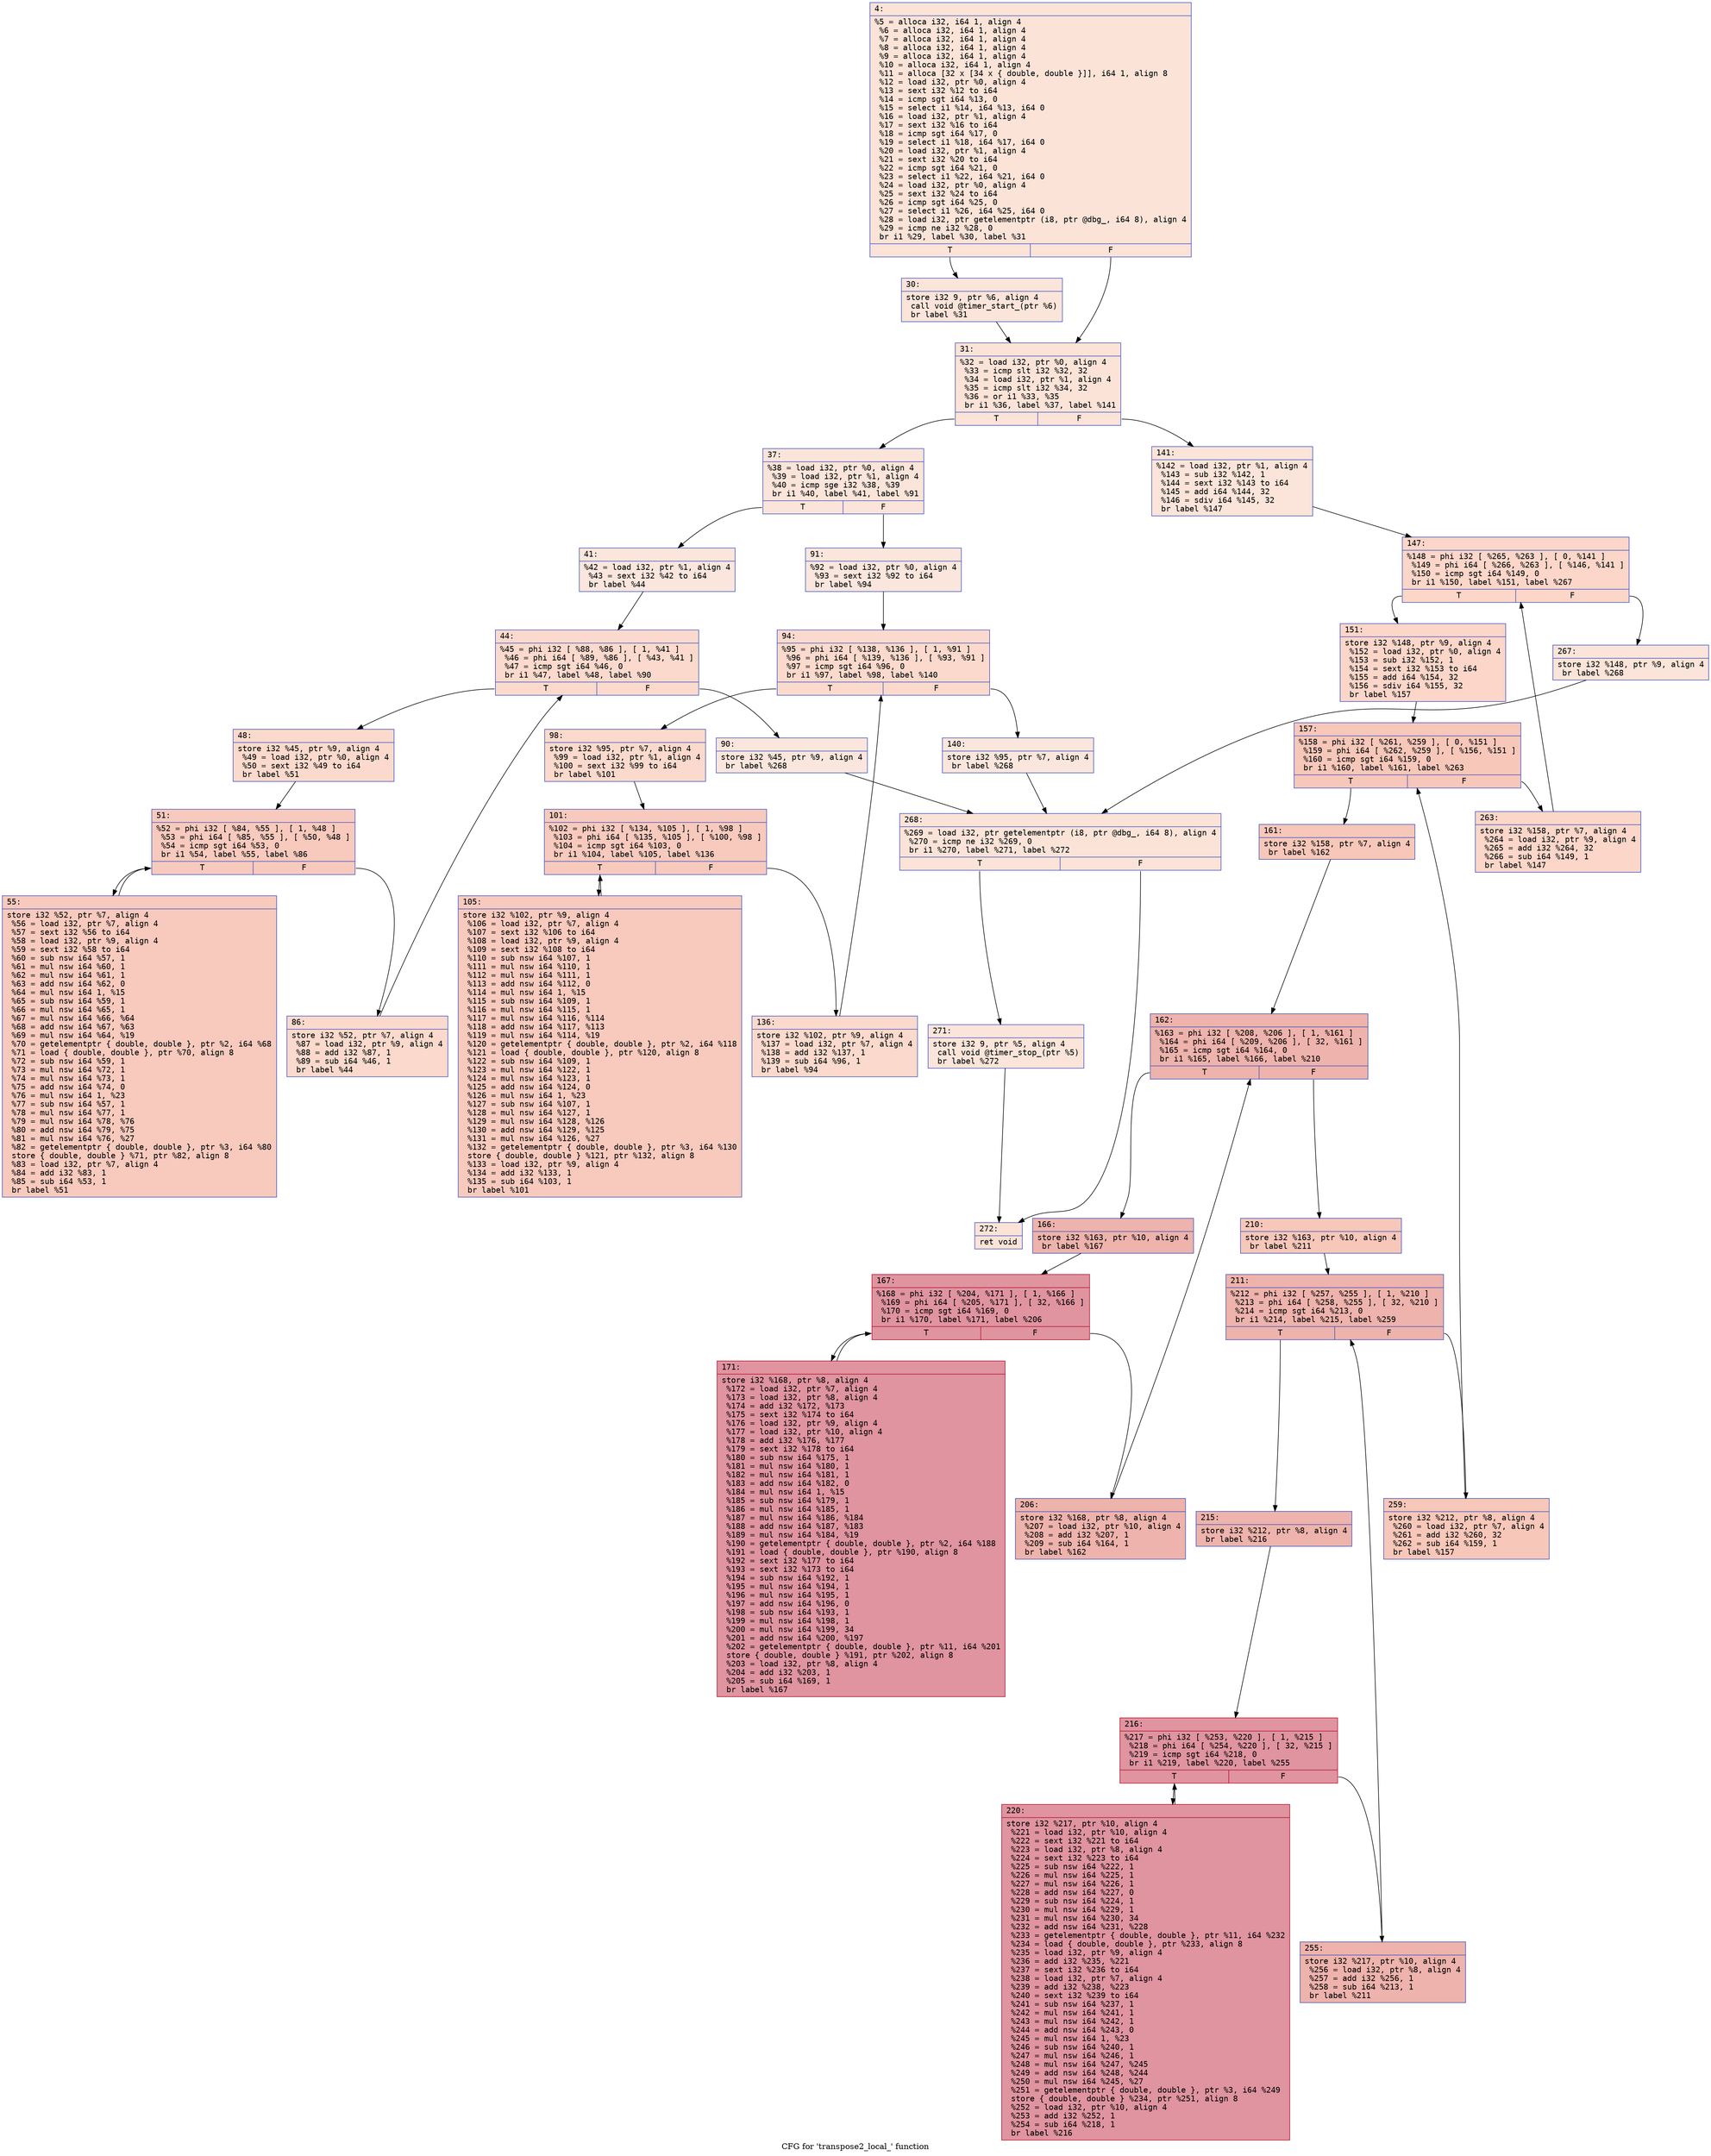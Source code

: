 digraph "CFG for 'transpose2_local_' function" {
	label="CFG for 'transpose2_local_' function";

	Node0x55cdf5d8cbe0 [shape=record,color="#3d50c3ff", style=filled, fillcolor="#f6bfa670" fontname="Courier",label="{4:\l|  %5 = alloca i32, i64 1, align 4\l  %6 = alloca i32, i64 1, align 4\l  %7 = alloca i32, i64 1, align 4\l  %8 = alloca i32, i64 1, align 4\l  %9 = alloca i32, i64 1, align 4\l  %10 = alloca i32, i64 1, align 4\l  %11 = alloca [32 x [34 x \{ double, double \}]], i64 1, align 8\l  %12 = load i32, ptr %0, align 4\l  %13 = sext i32 %12 to i64\l  %14 = icmp sgt i64 %13, 0\l  %15 = select i1 %14, i64 %13, i64 0\l  %16 = load i32, ptr %1, align 4\l  %17 = sext i32 %16 to i64\l  %18 = icmp sgt i64 %17, 0\l  %19 = select i1 %18, i64 %17, i64 0\l  %20 = load i32, ptr %1, align 4\l  %21 = sext i32 %20 to i64\l  %22 = icmp sgt i64 %21, 0\l  %23 = select i1 %22, i64 %21, i64 0\l  %24 = load i32, ptr %0, align 4\l  %25 = sext i32 %24 to i64\l  %26 = icmp sgt i64 %25, 0\l  %27 = select i1 %26, i64 %25, i64 0\l  %28 = load i32, ptr getelementptr (i8, ptr @dbg_, i64 8), align 4\l  %29 = icmp ne i32 %28, 0\l  br i1 %29, label %30, label %31\l|{<s0>T|<s1>F}}"];
	Node0x55cdf5d8cbe0:s0 -> Node0x55cdf5d8d900[tooltip="4 -> 30\nProbability 62.50%" ];
	Node0x55cdf5d8cbe0:s1 -> Node0x55cdf5d8d950[tooltip="4 -> 31\nProbability 37.50%" ];
	Node0x55cdf5d8d900 [shape=record,color="#3d50c3ff", style=filled, fillcolor="#f5c1a970" fontname="Courier",label="{30:\l|  store i32 9, ptr %6, align 4\l  call void @timer_start_(ptr %6)\l  br label %31\l}"];
	Node0x55cdf5d8d900 -> Node0x55cdf5d8d950[tooltip="30 -> 31\nProbability 100.00%" ];
	Node0x55cdf5d8d950 [shape=record,color="#3d50c3ff", style=filled, fillcolor="#f6bfa670" fontname="Courier",label="{31:\l|  %32 = load i32, ptr %0, align 4\l  %33 = icmp slt i32 %32, 32\l  %34 = load i32, ptr %1, align 4\l  %35 = icmp slt i32 %34, 32\l  %36 = or i1 %33, %35\l  br i1 %36, label %37, label %141\l|{<s0>T|<s1>F}}"];
	Node0x55cdf5d8d950:s0 -> Node0x55cdf5d8df00[tooltip="31 -> 37\nProbability 50.00%" ];
	Node0x55cdf5d8d950:s1 -> Node0x55cdf5d8df50[tooltip="31 -> 141\nProbability 50.00%" ];
	Node0x55cdf5d8df00 [shape=record,color="#3d50c3ff", style=filled, fillcolor="#f5c1a970" fontname="Courier",label="{37:\l|  %38 = load i32, ptr %0, align 4\l  %39 = load i32, ptr %1, align 4\l  %40 = icmp sge i32 %38, %39\l  br i1 %40, label %41, label %91\l|{<s0>T|<s1>F}}"];
	Node0x55cdf5d8df00:s0 -> Node0x55cdf5d8e1e0[tooltip="37 -> 41\nProbability 50.00%" ];
	Node0x55cdf5d8df00:s1 -> Node0x55cdf5d8e230[tooltip="37 -> 91\nProbability 50.00%" ];
	Node0x55cdf5d8e1e0 [shape=record,color="#3d50c3ff", style=filled, fillcolor="#f3c7b170" fontname="Courier",label="{41:\l|  %42 = load i32, ptr %1, align 4\l  %43 = sext i32 %42 to i64\l  br label %44\l}"];
	Node0x55cdf5d8e1e0 -> Node0x55cdf5d8e420[tooltip="41 -> 44\nProbability 100.00%" ];
	Node0x55cdf5d8e420 [shape=record,color="#3d50c3ff", style=filled, fillcolor="#f7ac8e70" fontname="Courier",label="{44:\l|  %45 = phi i32 [ %88, %86 ], [ 1, %41 ]\l  %46 = phi i64 [ %89, %86 ], [ %43, %41 ]\l  %47 = icmp sgt i64 %46, 0\l  br i1 %47, label %48, label %90\l|{<s0>T|<s1>F}}"];
	Node0x55cdf5d8e420:s0 -> Node0x55cdf5d8ee90[tooltip="44 -> 48\nProbability 96.88%" ];
	Node0x55cdf5d8e420:s1 -> Node0x55cdf5d8eee0[tooltip="44 -> 90\nProbability 3.12%" ];
	Node0x55cdf5d8ee90 [shape=record,color="#3d50c3ff", style=filled, fillcolor="#f7ac8e70" fontname="Courier",label="{48:\l|  store i32 %45, ptr %9, align 4\l  %49 = load i32, ptr %0, align 4\l  %50 = sext i32 %49 to i64\l  br label %51\l}"];
	Node0x55cdf5d8ee90 -> Node0x55cdf5d8f170[tooltip="48 -> 51\nProbability 100.00%" ];
	Node0x55cdf5d8f170 [shape=record,color="#3d50c3ff", style=filled, fillcolor="#ef886b70" fontname="Courier",label="{51:\l|  %52 = phi i32 [ %84, %55 ], [ 1, %48 ]\l  %53 = phi i64 [ %85, %55 ], [ %50, %48 ]\l  %54 = icmp sgt i64 %53, 0\l  br i1 %54, label %55, label %86\l|{<s0>T|<s1>F}}"];
	Node0x55cdf5d8f170:s0 -> Node0x55cdf5d8f230[tooltip="51 -> 55\nProbability 96.88%" ];
	Node0x55cdf5d8f170:s1 -> Node0x55cdf5d8e4e0[tooltip="51 -> 86\nProbability 3.12%" ];
	Node0x55cdf5d8f230 [shape=record,color="#3d50c3ff", style=filled, fillcolor="#ef886b70" fontname="Courier",label="{55:\l|  store i32 %52, ptr %7, align 4\l  %56 = load i32, ptr %7, align 4\l  %57 = sext i32 %56 to i64\l  %58 = load i32, ptr %9, align 4\l  %59 = sext i32 %58 to i64\l  %60 = sub nsw i64 %57, 1\l  %61 = mul nsw i64 %60, 1\l  %62 = mul nsw i64 %61, 1\l  %63 = add nsw i64 %62, 0\l  %64 = mul nsw i64 1, %15\l  %65 = sub nsw i64 %59, 1\l  %66 = mul nsw i64 %65, 1\l  %67 = mul nsw i64 %66, %64\l  %68 = add nsw i64 %67, %63\l  %69 = mul nsw i64 %64, %19\l  %70 = getelementptr \{ double, double \}, ptr %2, i64 %68\l  %71 = load \{ double, double \}, ptr %70, align 8\l  %72 = sub nsw i64 %59, 1\l  %73 = mul nsw i64 %72, 1\l  %74 = mul nsw i64 %73, 1\l  %75 = add nsw i64 %74, 0\l  %76 = mul nsw i64 1, %23\l  %77 = sub nsw i64 %57, 1\l  %78 = mul nsw i64 %77, 1\l  %79 = mul nsw i64 %78, %76\l  %80 = add nsw i64 %79, %75\l  %81 = mul nsw i64 %76, %27\l  %82 = getelementptr \{ double, double \}, ptr %3, i64 %80\l  store \{ double, double \} %71, ptr %82, align 8\l  %83 = load i32, ptr %7, align 4\l  %84 = add i32 %83, 1\l  %85 = sub i64 %53, 1\l  br label %51\l}"];
	Node0x55cdf5d8f230 -> Node0x55cdf5d8f170[tooltip="55 -> 51\nProbability 100.00%" ];
	Node0x55cdf5d8e4e0 [shape=record,color="#3d50c3ff", style=filled, fillcolor="#f7ac8e70" fontname="Courier",label="{86:\l|  store i32 %52, ptr %7, align 4\l  %87 = load i32, ptr %9, align 4\l  %88 = add i32 %87, 1\l  %89 = sub i64 %46, 1\l  br label %44\l}"];
	Node0x55cdf5d8e4e0 -> Node0x55cdf5d8e420[tooltip="86 -> 44\nProbability 100.00%" ];
	Node0x55cdf5d8eee0 [shape=record,color="#3d50c3ff", style=filled, fillcolor="#f3c7b170" fontname="Courier",label="{90:\l|  store i32 %45, ptr %9, align 4\l  br label %268\l}"];
	Node0x55cdf5d8eee0 -> Node0x55cdf5d90af0[tooltip="90 -> 268\nProbability 100.00%" ];
	Node0x55cdf5d8e230 [shape=record,color="#3d50c3ff", style=filled, fillcolor="#f3c7b170" fontname="Courier",label="{91:\l|  %92 = load i32, ptr %0, align 4\l  %93 = sext i32 %92 to i64\l  br label %94\l}"];
	Node0x55cdf5d8e230 -> Node0x55cdf5d90ca0[tooltip="91 -> 94\nProbability 100.00%" ];
	Node0x55cdf5d90ca0 [shape=record,color="#3d50c3ff", style=filled, fillcolor="#f7ac8e70" fontname="Courier",label="{94:\l|  %95 = phi i32 [ %138, %136 ], [ 1, %91 ]\l  %96 = phi i64 [ %139, %136 ], [ %93, %91 ]\l  %97 = icmp sgt i64 %96, 0\l  br i1 %97, label %98, label %140\l|{<s0>T|<s1>F}}"];
	Node0x55cdf5d90ca0:s0 -> Node0x55cdf5d8e7d0[tooltip="94 -> 98\nProbability 96.88%" ];
	Node0x55cdf5d90ca0:s1 -> Node0x55cdf5d8e820[tooltip="94 -> 140\nProbability 3.12%" ];
	Node0x55cdf5d8e7d0 [shape=record,color="#3d50c3ff", style=filled, fillcolor="#f7ac8e70" fontname="Courier",label="{98:\l|  store i32 %95, ptr %7, align 4\l  %99 = load i32, ptr %1, align 4\l  %100 = sext i32 %99 to i64\l  br label %101\l}"];
	Node0x55cdf5d8e7d0 -> Node0x55cdf5d8eab0[tooltip="98 -> 101\nProbability 100.00%" ];
	Node0x55cdf5d8eab0 [shape=record,color="#3d50c3ff", style=filled, fillcolor="#ef886b70" fontname="Courier",label="{101:\l|  %102 = phi i32 [ %134, %105 ], [ 1, %98 ]\l  %103 = phi i64 [ %135, %105 ], [ %100, %98 ]\l  %104 = icmp sgt i64 %103, 0\l  br i1 %104, label %105, label %136\l|{<s0>T|<s1>F}}"];
	Node0x55cdf5d8eab0:s0 -> Node0x55cdf5d8eb70[tooltip="101 -> 105\nProbability 96.88%" ];
	Node0x55cdf5d8eab0:s1 -> Node0x55cdf5d90d60[tooltip="101 -> 136\nProbability 3.12%" ];
	Node0x55cdf5d8eb70 [shape=record,color="#3d50c3ff", style=filled, fillcolor="#ef886b70" fontname="Courier",label="{105:\l|  store i32 %102, ptr %9, align 4\l  %106 = load i32, ptr %7, align 4\l  %107 = sext i32 %106 to i64\l  %108 = load i32, ptr %9, align 4\l  %109 = sext i32 %108 to i64\l  %110 = sub nsw i64 %107, 1\l  %111 = mul nsw i64 %110, 1\l  %112 = mul nsw i64 %111, 1\l  %113 = add nsw i64 %112, 0\l  %114 = mul nsw i64 1, %15\l  %115 = sub nsw i64 %109, 1\l  %116 = mul nsw i64 %115, 1\l  %117 = mul nsw i64 %116, %114\l  %118 = add nsw i64 %117, %113\l  %119 = mul nsw i64 %114, %19\l  %120 = getelementptr \{ double, double \}, ptr %2, i64 %118\l  %121 = load \{ double, double \}, ptr %120, align 8\l  %122 = sub nsw i64 %109, 1\l  %123 = mul nsw i64 %122, 1\l  %124 = mul nsw i64 %123, 1\l  %125 = add nsw i64 %124, 0\l  %126 = mul nsw i64 1, %23\l  %127 = sub nsw i64 %107, 1\l  %128 = mul nsw i64 %127, 1\l  %129 = mul nsw i64 %128, %126\l  %130 = add nsw i64 %129, %125\l  %131 = mul nsw i64 %126, %27\l  %132 = getelementptr \{ double, double \}, ptr %3, i64 %130\l  store \{ double, double \} %121, ptr %132, align 8\l  %133 = load i32, ptr %9, align 4\l  %134 = add i32 %133, 1\l  %135 = sub i64 %103, 1\l  br label %101\l}"];
	Node0x55cdf5d8eb70 -> Node0x55cdf5d8eab0[tooltip="105 -> 101\nProbability 100.00%" ];
	Node0x55cdf5d90d60 [shape=record,color="#3d50c3ff", style=filled, fillcolor="#f7ac8e70" fontname="Courier",label="{136:\l|  store i32 %102, ptr %9, align 4\l  %137 = load i32, ptr %7, align 4\l  %138 = add i32 %137, 1\l  %139 = sub i64 %96, 1\l  br label %94\l}"];
	Node0x55cdf5d90d60 -> Node0x55cdf5d90ca0[tooltip="136 -> 94\nProbability 100.00%" ];
	Node0x55cdf5d8e820 [shape=record,color="#3d50c3ff", style=filled, fillcolor="#f3c7b170" fontname="Courier",label="{140:\l|  store i32 %95, ptr %7, align 4\l  br label %268\l}"];
	Node0x55cdf5d8e820 -> Node0x55cdf5d90af0[tooltip="140 -> 268\nProbability 100.00%" ];
	Node0x55cdf5d8df50 [shape=record,color="#3d50c3ff", style=filled, fillcolor="#f5c1a970" fontname="Courier",label="{141:\l|  %142 = load i32, ptr %1, align 4\l  %143 = sub i32 %142, 1\l  %144 = sext i32 %143 to i64\l  %145 = add i64 %144, 32\l  %146 = sdiv i64 %145, 32\l  br label %147\l}"];
	Node0x55cdf5d8df50 -> Node0x55cdf5d93740[tooltip="141 -> 147\nProbability 100.00%" ];
	Node0x55cdf5d93740 [shape=record,color="#3d50c3ff", style=filled, fillcolor="#f6a38570" fontname="Courier",label="{147:\l|  %148 = phi i32 [ %265, %263 ], [ 0, %141 ]\l  %149 = phi i64 [ %266, %263 ], [ %146, %141 ]\l  %150 = icmp sgt i64 %149, 0\l  br i1 %150, label %151, label %267\l|{<s0>T|<s1>F}}"];
	Node0x55cdf5d93740:s0 -> Node0x55cdf5d93a60[tooltip="147 -> 151\nProbability 96.88%" ];
	Node0x55cdf5d93740:s1 -> Node0x55cdf5d93ab0[tooltip="147 -> 267\nProbability 3.12%" ];
	Node0x55cdf5d93a60 [shape=record,color="#3d50c3ff", style=filled, fillcolor="#f6a38570" fontname="Courier",label="{151:\l|  store i32 %148, ptr %9, align 4\l  %152 = load i32, ptr %0, align 4\l  %153 = sub i32 %152, 1\l  %154 = sext i32 %153 to i64\l  %155 = add i64 %154, 32\l  %156 = sdiv i64 %155, 32\l  br label %157\l}"];
	Node0x55cdf5d93a60 -> Node0x55cdf5d93ef0[tooltip="151 -> 157\nProbability 100.00%" ];
	Node0x55cdf5d93ef0 [shape=record,color="#3d50c3ff", style=filled, fillcolor="#ec7f6370" fontname="Courier",label="{157:\l|  %158 = phi i32 [ %261, %259 ], [ 0, %151 ]\l  %159 = phi i64 [ %262, %259 ], [ %156, %151 ]\l  %160 = icmp sgt i64 %159, 0\l  br i1 %160, label %161, label %263\l|{<s0>T|<s1>F}}"];
	Node0x55cdf5d93ef0:s0 -> Node0x55cdf5d94210[tooltip="157 -> 161\nProbability 96.88%" ];
	Node0x55cdf5d93ef0:s1 -> Node0x55cdf5d93800[tooltip="157 -> 263\nProbability 3.12%" ];
	Node0x55cdf5d94210 [shape=record,color="#3d50c3ff", style=filled, fillcolor="#ec7f6370" fontname="Courier",label="{161:\l|  store i32 %158, ptr %7, align 4\l  br label %162\l}"];
	Node0x55cdf5d94210 -> Node0x55cdf5d943b0[tooltip="161 -> 162\nProbability 100.00%" ];
	Node0x55cdf5d943b0 [shape=record,color="#3d50c3ff", style=filled, fillcolor="#d6524470" fontname="Courier",label="{162:\l|  %163 = phi i32 [ %208, %206 ], [ 1, %161 ]\l  %164 = phi i64 [ %209, %206 ], [ 32, %161 ]\l  %165 = icmp sgt i64 %164, 0\l  br i1 %165, label %166, label %210\l|{<s0>T|<s1>F}}"];
	Node0x55cdf5d943b0:s0 -> Node0x55cdf5d94700[tooltip="162 -> 166\nProbability 96.88%" ];
	Node0x55cdf5d943b0:s1 -> Node0x55cdf5d94750[tooltip="162 -> 210\nProbability 3.12%" ];
	Node0x55cdf5d94700 [shape=record,color="#3d50c3ff", style=filled, fillcolor="#d6524470" fontname="Courier",label="{166:\l|  store i32 %163, ptr %10, align 4\l  br label %167\l}"];
	Node0x55cdf5d94700 -> Node0x55cdf5d94930[tooltip="166 -> 167\nProbability 100.00%" ];
	Node0x55cdf5d94930 [shape=record,color="#b70d28ff", style=filled, fillcolor="#b70d2870" fontname="Courier",label="{167:\l|  %168 = phi i32 [ %204, %171 ], [ 1, %166 ]\l  %169 = phi i64 [ %205, %171 ], [ 32, %166 ]\l  %170 = icmp sgt i64 %169, 0\l  br i1 %170, label %171, label %206\l|{<s0>T|<s1>F}}"];
	Node0x55cdf5d94930:s0 -> Node0x55cdf5d94a20[tooltip="167 -> 171\nProbability 96.88%" ];
	Node0x55cdf5d94930:s1 -> Node0x55cdf5d94470[tooltip="167 -> 206\nProbability 3.12%" ];
	Node0x55cdf5d94a20 [shape=record,color="#b70d28ff", style=filled, fillcolor="#b70d2870" fontname="Courier",label="{171:\l|  store i32 %168, ptr %8, align 4\l  %172 = load i32, ptr %7, align 4\l  %173 = load i32, ptr %8, align 4\l  %174 = add i32 %172, %173\l  %175 = sext i32 %174 to i64\l  %176 = load i32, ptr %9, align 4\l  %177 = load i32, ptr %10, align 4\l  %178 = add i32 %176, %177\l  %179 = sext i32 %178 to i64\l  %180 = sub nsw i64 %175, 1\l  %181 = mul nsw i64 %180, 1\l  %182 = mul nsw i64 %181, 1\l  %183 = add nsw i64 %182, 0\l  %184 = mul nsw i64 1, %15\l  %185 = sub nsw i64 %179, 1\l  %186 = mul nsw i64 %185, 1\l  %187 = mul nsw i64 %186, %184\l  %188 = add nsw i64 %187, %183\l  %189 = mul nsw i64 %184, %19\l  %190 = getelementptr \{ double, double \}, ptr %2, i64 %188\l  %191 = load \{ double, double \}, ptr %190, align 8\l  %192 = sext i32 %177 to i64\l  %193 = sext i32 %173 to i64\l  %194 = sub nsw i64 %192, 1\l  %195 = mul nsw i64 %194, 1\l  %196 = mul nsw i64 %195, 1\l  %197 = add nsw i64 %196, 0\l  %198 = sub nsw i64 %193, 1\l  %199 = mul nsw i64 %198, 1\l  %200 = mul nsw i64 %199, 34\l  %201 = add nsw i64 %200, %197\l  %202 = getelementptr \{ double, double \}, ptr %11, i64 %201\l  store \{ double, double \} %191, ptr %202, align 8\l  %203 = load i32, ptr %8, align 4\l  %204 = add i32 %203, 1\l  %205 = sub i64 %169, 1\l  br label %167\l}"];
	Node0x55cdf5d94a20 -> Node0x55cdf5d94930[tooltip="171 -> 167\nProbability 100.00%" ];
	Node0x55cdf5d94470 [shape=record,color="#3d50c3ff", style=filled, fillcolor="#d6524470" fontname="Courier",label="{206:\l|  store i32 %168, ptr %8, align 4\l  %207 = load i32, ptr %10, align 4\l  %208 = add i32 %207, 1\l  %209 = sub i64 %164, 1\l  br label %162\l}"];
	Node0x55cdf5d94470 -> Node0x55cdf5d943b0[tooltip="206 -> 162\nProbability 100.00%" ];
	Node0x55cdf5d94750 [shape=record,color="#3d50c3ff", style=filled, fillcolor="#ec7f6370" fontname="Courier",label="{210:\l|  store i32 %163, ptr %10, align 4\l  br label %211\l}"];
	Node0x55cdf5d94750 -> Node0x55cdf5d91a70[tooltip="210 -> 211\nProbability 100.00%" ];
	Node0x55cdf5d91a70 [shape=record,color="#3d50c3ff", style=filled, fillcolor="#d6524470" fontname="Courier",label="{211:\l|  %212 = phi i32 [ %257, %255 ], [ 1, %210 ]\l  %213 = phi i64 [ %258, %255 ], [ 32, %210 ]\l  %214 = icmp sgt i64 %213, 0\l  br i1 %214, label %215, label %259\l|{<s0>T|<s1>F}}"];
	Node0x55cdf5d91a70:s0 -> Node0x55cdf5d91d90[tooltip="211 -> 215\nProbability 96.88%" ];
	Node0x55cdf5d91a70:s1 -> Node0x55cdf5d93fb0[tooltip="211 -> 259\nProbability 3.12%" ];
	Node0x55cdf5d91d90 [shape=record,color="#3d50c3ff", style=filled, fillcolor="#d6524470" fontname="Courier",label="{215:\l|  store i32 %212, ptr %8, align 4\l  br label %216\l}"];
	Node0x55cdf5d91d90 -> Node0x55cdf5d97a00[tooltip="215 -> 216\nProbability 100.00%" ];
	Node0x55cdf5d97a00 [shape=record,color="#b70d28ff", style=filled, fillcolor="#b70d2870" fontname="Courier",label="{216:\l|  %217 = phi i32 [ %253, %220 ], [ 1, %215 ]\l  %218 = phi i64 [ %254, %220 ], [ 32, %215 ]\l  %219 = icmp sgt i64 %218, 0\l  br i1 %219, label %220, label %255\l|{<s0>T|<s1>F}}"];
	Node0x55cdf5d97a00:s0 -> Node0x55cdf5d97ac0[tooltip="216 -> 220\nProbability 96.88%" ];
	Node0x55cdf5d97a00:s1 -> Node0x55cdf5d91b30[tooltip="216 -> 255\nProbability 3.12%" ];
	Node0x55cdf5d97ac0 [shape=record,color="#b70d28ff", style=filled, fillcolor="#b70d2870" fontname="Courier",label="{220:\l|  store i32 %217, ptr %10, align 4\l  %221 = load i32, ptr %10, align 4\l  %222 = sext i32 %221 to i64\l  %223 = load i32, ptr %8, align 4\l  %224 = sext i32 %223 to i64\l  %225 = sub nsw i64 %222, 1\l  %226 = mul nsw i64 %225, 1\l  %227 = mul nsw i64 %226, 1\l  %228 = add nsw i64 %227, 0\l  %229 = sub nsw i64 %224, 1\l  %230 = mul nsw i64 %229, 1\l  %231 = mul nsw i64 %230, 34\l  %232 = add nsw i64 %231, %228\l  %233 = getelementptr \{ double, double \}, ptr %11, i64 %232\l  %234 = load \{ double, double \}, ptr %233, align 8\l  %235 = load i32, ptr %9, align 4\l  %236 = add i32 %235, %221\l  %237 = sext i32 %236 to i64\l  %238 = load i32, ptr %7, align 4\l  %239 = add i32 %238, %223\l  %240 = sext i32 %239 to i64\l  %241 = sub nsw i64 %237, 1\l  %242 = mul nsw i64 %241, 1\l  %243 = mul nsw i64 %242, 1\l  %244 = add nsw i64 %243, 0\l  %245 = mul nsw i64 1, %23\l  %246 = sub nsw i64 %240, 1\l  %247 = mul nsw i64 %246, 1\l  %248 = mul nsw i64 %247, %245\l  %249 = add nsw i64 %248, %244\l  %250 = mul nsw i64 %245, %27\l  %251 = getelementptr \{ double, double \}, ptr %3, i64 %249\l  store \{ double, double \} %234, ptr %251, align 8\l  %252 = load i32, ptr %10, align 4\l  %253 = add i32 %252, 1\l  %254 = sub i64 %218, 1\l  br label %216\l}"];
	Node0x55cdf5d97ac0 -> Node0x55cdf5d97a00[tooltip="220 -> 216\nProbability 100.00%" ];
	Node0x55cdf5d91b30 [shape=record,color="#3d50c3ff", style=filled, fillcolor="#d6524470" fontname="Courier",label="{255:\l|  store i32 %217, ptr %10, align 4\l  %256 = load i32, ptr %8, align 4\l  %257 = add i32 %256, 1\l  %258 = sub i64 %213, 1\l  br label %211\l}"];
	Node0x55cdf5d91b30 -> Node0x55cdf5d91a70[tooltip="255 -> 211\nProbability 100.00%" ];
	Node0x55cdf5d93fb0 [shape=record,color="#3d50c3ff", style=filled, fillcolor="#ec7f6370" fontname="Courier",label="{259:\l|  store i32 %212, ptr %8, align 4\l  %260 = load i32, ptr %7, align 4\l  %261 = add i32 %260, 32\l  %262 = sub i64 %159, 1\l  br label %157\l}"];
	Node0x55cdf5d93fb0 -> Node0x55cdf5d93ef0[tooltip="259 -> 157\nProbability 100.00%" ];
	Node0x55cdf5d93800 [shape=record,color="#3d50c3ff", style=filled, fillcolor="#f6a38570" fontname="Courier",label="{263:\l|  store i32 %158, ptr %7, align 4\l  %264 = load i32, ptr %9, align 4\l  %265 = add i32 %264, 32\l  %266 = sub i64 %149, 1\l  br label %147\l}"];
	Node0x55cdf5d93800 -> Node0x55cdf5d93740[tooltip="263 -> 147\nProbability 100.00%" ];
	Node0x55cdf5d93ab0 [shape=record,color="#3d50c3ff", style=filled, fillcolor="#f5c1a970" fontname="Courier",label="{267:\l|  store i32 %148, ptr %9, align 4\l  br label %268\l}"];
	Node0x55cdf5d93ab0 -> Node0x55cdf5d90af0[tooltip="267 -> 268\nProbability 100.00%" ];
	Node0x55cdf5d90af0 [shape=record,color="#3d50c3ff", style=filled, fillcolor="#f6bfa670" fontname="Courier",label="{268:\l|  %269 = load i32, ptr getelementptr (i8, ptr @dbg_, i64 8), align 4\l  %270 = icmp ne i32 %269, 0\l  br i1 %270, label %271, label %272\l|{<s0>T|<s1>F}}"];
	Node0x55cdf5d90af0:s0 -> Node0x55cdf5d99c40[tooltip="268 -> 271\nProbability 62.50%" ];
	Node0x55cdf5d90af0:s1 -> Node0x55cdf5d99c90[tooltip="268 -> 272\nProbability 37.50%" ];
	Node0x55cdf5d99c40 [shape=record,color="#3d50c3ff", style=filled, fillcolor="#f5c1a970" fontname="Courier",label="{271:\l|  store i32 9, ptr %5, align 4\l  call void @timer_stop_(ptr %5)\l  br label %272\l}"];
	Node0x55cdf5d99c40 -> Node0x55cdf5d99c90[tooltip="271 -> 272\nProbability 100.00%" ];
	Node0x55cdf5d99c90 [shape=record,color="#3d50c3ff", style=filled, fillcolor="#f6bfa670" fontname="Courier",label="{272:\l|  ret void\l}"];
}
